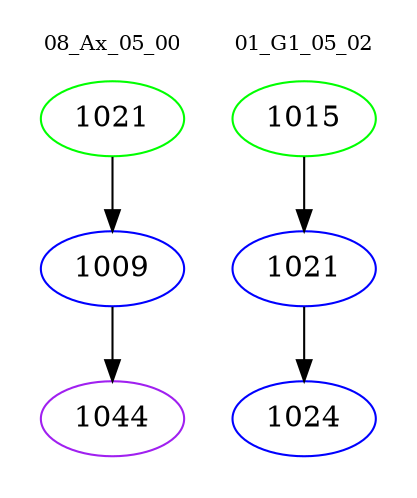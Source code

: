 digraph{
subgraph cluster_0 {
color = white
label = "08_Ax_05_00";
fontsize=10;
T0_1021 [label="1021", color="green"]
T0_1021 -> T0_1009 [color="black"]
T0_1009 [label="1009", color="blue"]
T0_1009 -> T0_1044 [color="black"]
T0_1044 [label="1044", color="purple"]
}
subgraph cluster_1 {
color = white
label = "01_G1_05_02";
fontsize=10;
T1_1015 [label="1015", color="green"]
T1_1015 -> T1_1021 [color="black"]
T1_1021 [label="1021", color="blue"]
T1_1021 -> T1_1024 [color="black"]
T1_1024 [label="1024", color="blue"]
}
}
